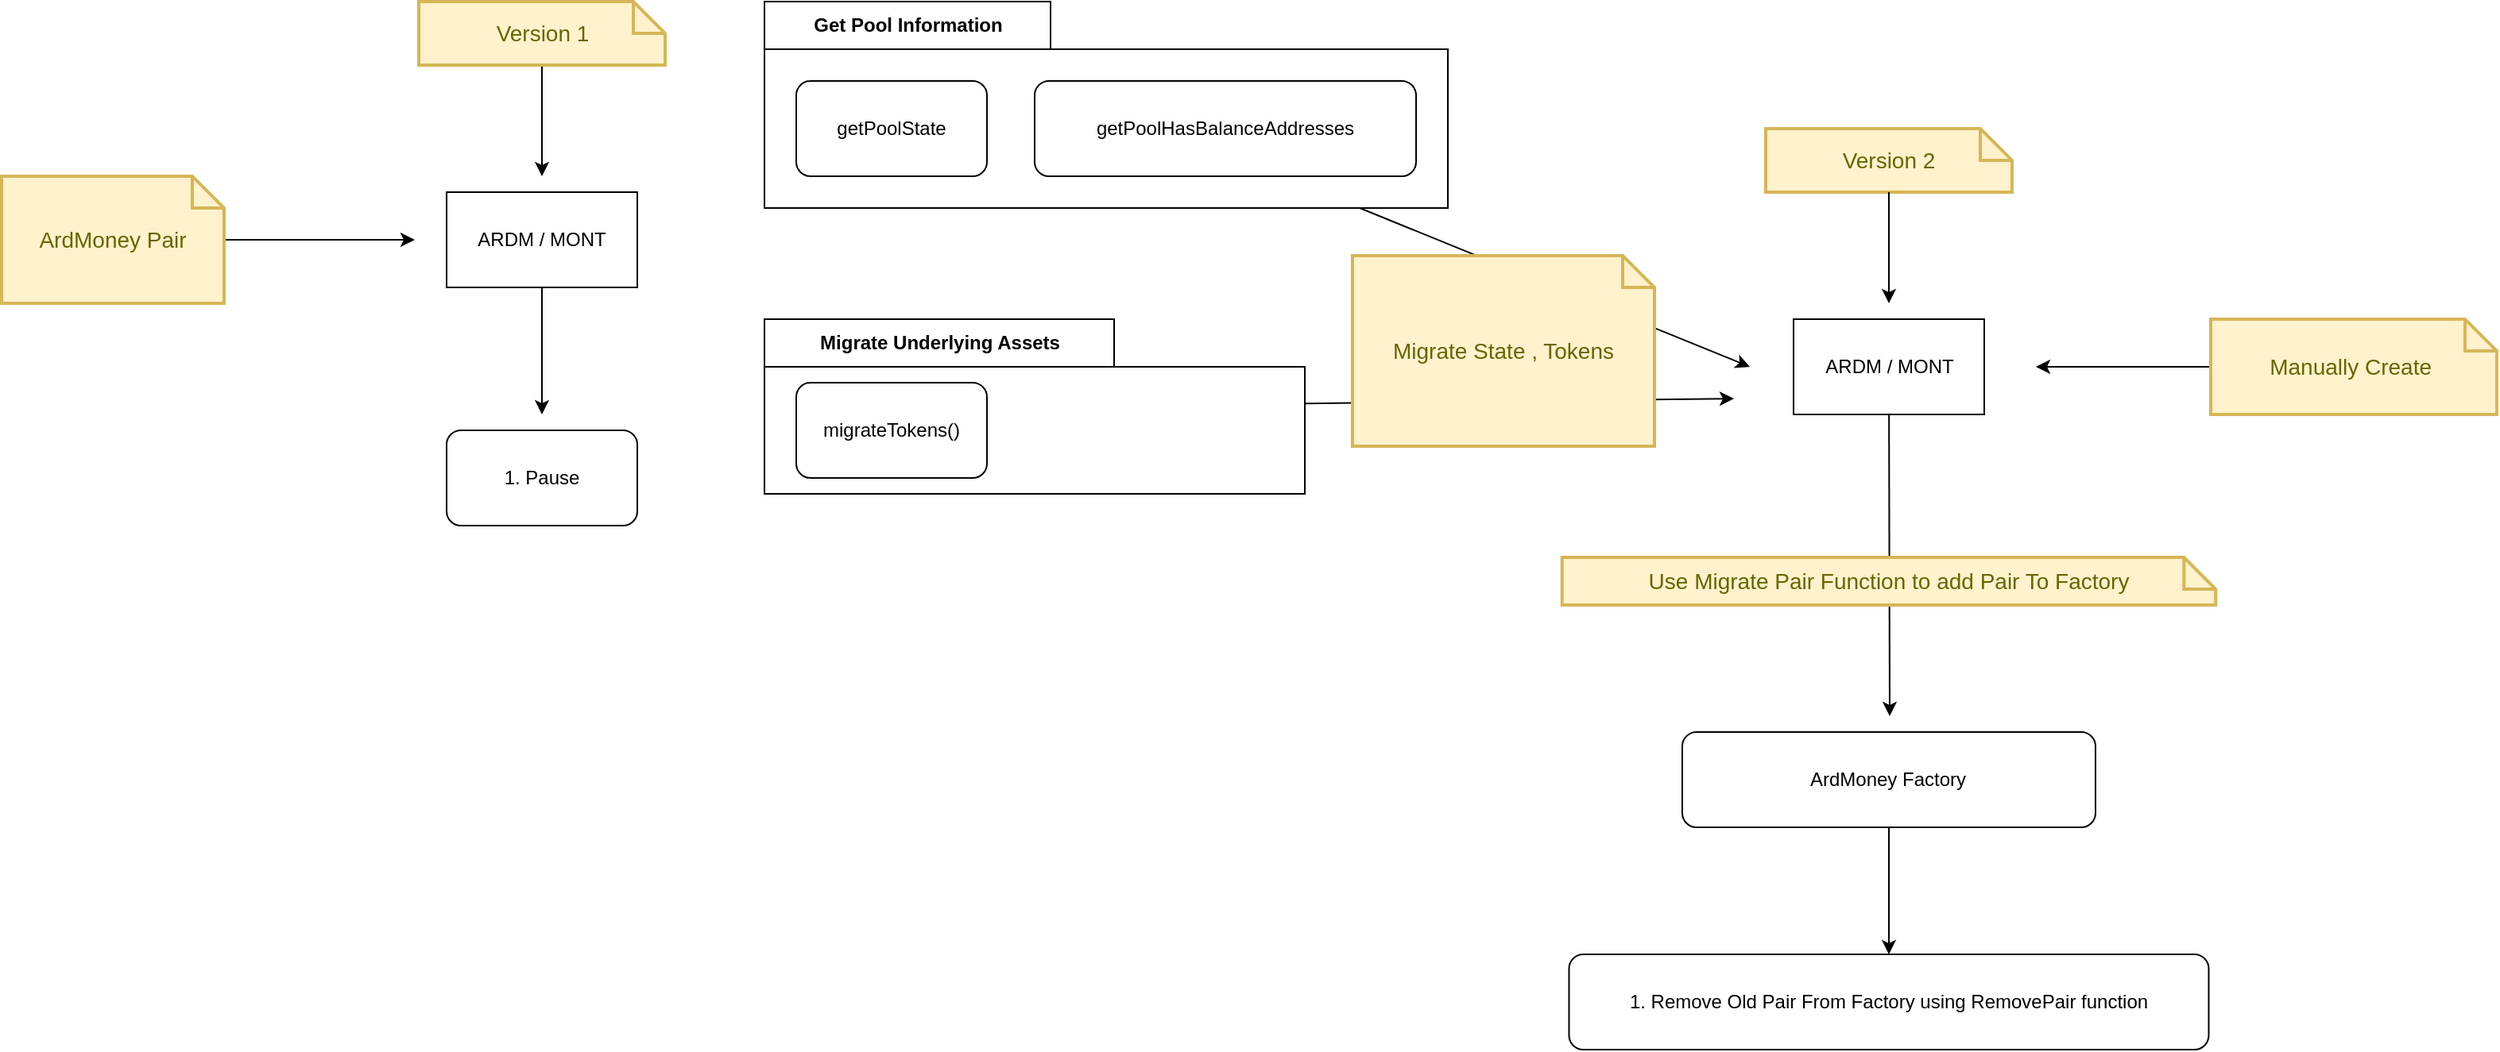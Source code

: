 <mxfile>
    <diagram id="PwVzbSYskHba6dPnhJp_" name="Page-1">
        <mxGraphModel dx="1527" dy="799" grid="1" gridSize="10" guides="1" tooltips="1" connect="1" arrows="1" fold="1" page="0" pageScale="1" pageWidth="850" pageHeight="1100" math="0" shadow="0">
            <root>
                <mxCell id="0"/>
                <mxCell id="1" parent="0"/>
                <mxCell id="6" style="edgeStyle=none;html=1;" edge="1" parent="1" source="2">
                    <mxGeometry relative="1" as="geometry">
                        <mxPoint x="420" y="390" as="targetPoint"/>
                    </mxGeometry>
                </mxCell>
                <mxCell id="2" value="ARDM / MONT" style="rounded=0;whiteSpace=wrap;html=1;" vertex="1" parent="1">
                    <mxGeometry x="360" y="250" width="120" height="60" as="geometry"/>
                </mxCell>
                <mxCell id="4" style="edgeStyle=none;html=1;" edge="1" parent="1" source="3">
                    <mxGeometry relative="1" as="geometry">
                        <mxPoint x="340" y="280" as="targetPoint"/>
                    </mxGeometry>
                </mxCell>
                <mxCell id="3" value="ArdMoney Pair" style="shape=note;strokeWidth=2;fontSize=14;size=20;whiteSpace=wrap;html=1;fillColor=#fff2cc;strokeColor=#d6b656;fontColor=#666600;" vertex="1" parent="1">
                    <mxGeometry x="80" y="240" width="140" height="80" as="geometry"/>
                </mxCell>
                <mxCell id="5" value="1. Pause" style="rounded=1;whiteSpace=wrap;html=1;" vertex="1" parent="1">
                    <mxGeometry x="360" y="400" width="120" height="60" as="geometry"/>
                </mxCell>
                <mxCell id="23" style="edgeStyle=none;html=1;" edge="1" parent="1" source="9">
                    <mxGeometry relative="1" as="geometry">
                        <mxPoint x="1180" y="360" as="targetPoint"/>
                    </mxGeometry>
                </mxCell>
                <mxCell id="9" value="Get Pool Information" style="shape=folder;fontStyle=1;tabWidth=180;tabHeight=30;tabPosition=left;html=1;boundedLbl=1;labelInHeader=1;container=1;collapsible=0;recursiveResize=0;" vertex="1" parent="1">
                    <mxGeometry x="560" y="130" width="430" height="130" as="geometry"/>
                </mxCell>
                <mxCell id="11" value="getPoolState" style="rounded=1;whiteSpace=wrap;html=1;" vertex="1" parent="9">
                    <mxGeometry x="20" y="50" width="120" height="60" as="geometry"/>
                </mxCell>
                <mxCell id="12" value="getPoolHasBalanceAddresses" style="rounded=1;whiteSpace=wrap;html=1;" vertex="1" parent="9">
                    <mxGeometry x="170" y="50" width="240" height="60" as="geometry"/>
                </mxCell>
                <mxCell id="24" style="edgeStyle=none;html=1;" edge="1" parent="1" source="13">
                    <mxGeometry relative="1" as="geometry">
                        <mxPoint x="1170" y="380" as="targetPoint"/>
                    </mxGeometry>
                </mxCell>
                <mxCell id="13" value="Migrate Underlying Assets" style="shape=folder;fontStyle=1;tabWidth=220;tabHeight=30;tabPosition=left;html=1;boundedLbl=1;labelInHeader=1;container=1;collapsible=0;recursiveResize=0;" vertex="1" parent="1">
                    <mxGeometry x="560" y="330" width="340" height="110" as="geometry"/>
                </mxCell>
                <mxCell id="14" value="migrateTokens()" style="rounded=1;whiteSpace=wrap;html=1;" vertex="1" parent="13">
                    <mxGeometry x="20" y="40" width="120" height="60" as="geometry"/>
                </mxCell>
                <mxCell id="17" style="edgeStyle=none;html=1;" edge="1" parent="1" source="16">
                    <mxGeometry relative="1" as="geometry">
                        <mxPoint x="420" y="240" as="targetPoint"/>
                    </mxGeometry>
                </mxCell>
                <mxCell id="16" value="Version 1" style="shape=note;strokeWidth=2;fontSize=14;size=20;whiteSpace=wrap;html=1;fillColor=#fff2cc;strokeColor=#d6b656;fontColor=#666600;" vertex="1" parent="1">
                    <mxGeometry x="342.5" y="130" width="155" height="40" as="geometry"/>
                </mxCell>
                <mxCell id="18" value="Version 2" style="shape=note;strokeWidth=2;fontSize=14;size=20;whiteSpace=wrap;html=1;fillColor=#fff2cc;strokeColor=#d6b656;fontColor=#666600;" vertex="1" parent="1">
                    <mxGeometry x="1190" y="210" width="155" height="40" as="geometry"/>
                </mxCell>
                <mxCell id="19" style="edgeStyle=none;html=1;" edge="1" source="18" parent="1">
                    <mxGeometry relative="1" as="geometry">
                        <mxPoint x="1267.5" y="320" as="targetPoint"/>
                    </mxGeometry>
                </mxCell>
                <mxCell id="28" style="edgeStyle=none;html=1;" edge="1" parent="1" source="20">
                    <mxGeometry relative="1" as="geometry">
                        <mxPoint x="1268" y="580" as="targetPoint"/>
                    </mxGeometry>
                </mxCell>
                <mxCell id="20" value="ARDM / MONT" style="rounded=0;whiteSpace=wrap;html=1;" vertex="1" parent="1">
                    <mxGeometry x="1207.5" y="330" width="120" height="60" as="geometry"/>
                </mxCell>
                <mxCell id="22" style="edgeStyle=none;html=1;" edge="1" parent="1" source="21">
                    <mxGeometry relative="1" as="geometry">
                        <mxPoint x="1360" y="360" as="targetPoint"/>
                    </mxGeometry>
                </mxCell>
                <mxCell id="21" value="Manually Create&amp;nbsp;" style="shape=note;strokeWidth=2;fontSize=14;size=20;whiteSpace=wrap;html=1;fillColor=#fff2cc;strokeColor=#d6b656;fontColor=#666600;" vertex="1" parent="1">
                    <mxGeometry x="1470" y="330" width="180" height="60" as="geometry"/>
                </mxCell>
                <mxCell id="26" value="Migrate State , Tokens" style="shape=note;strokeWidth=2;fontSize=14;size=20;whiteSpace=wrap;html=1;fillColor=#fff2cc;strokeColor=#d6b656;fontColor=#666600;" vertex="1" parent="1">
                    <mxGeometry x="930" y="290" width="190" height="120" as="geometry"/>
                </mxCell>
                <mxCell id="36" style="edgeStyle=none;html=1;entryX=0.5;entryY=0;entryDx=0;entryDy=0;" edge="1" parent="1" source="27" target="34">
                    <mxGeometry relative="1" as="geometry"/>
                </mxCell>
                <mxCell id="27" value="ArdMoney Factory" style="rounded=1;whiteSpace=wrap;html=1;" vertex="1" parent="1">
                    <mxGeometry x="1137.49" y="590" width="260" height="60" as="geometry"/>
                </mxCell>
                <mxCell id="29" value="Use Migrate Pair Function to add Pair To Factory" style="shape=note;strokeWidth=2;fontSize=14;size=20;whiteSpace=wrap;html=1;fillColor=#fff2cc;strokeColor=#d6b656;fontColor=#666600;" vertex="1" parent="1">
                    <mxGeometry x="1061.87" y="480" width="411.25" height="30" as="geometry"/>
                </mxCell>
                <mxCell id="34" value="1. Remove Old Pair From Factory using RemovePair function" style="rounded=1;whiteSpace=wrap;html=1;" vertex="1" parent="1">
                    <mxGeometry x="1066.24" y="730" width="402.5" height="60" as="geometry"/>
                </mxCell>
            </root>
        </mxGraphModel>
    </diagram>
</mxfile>